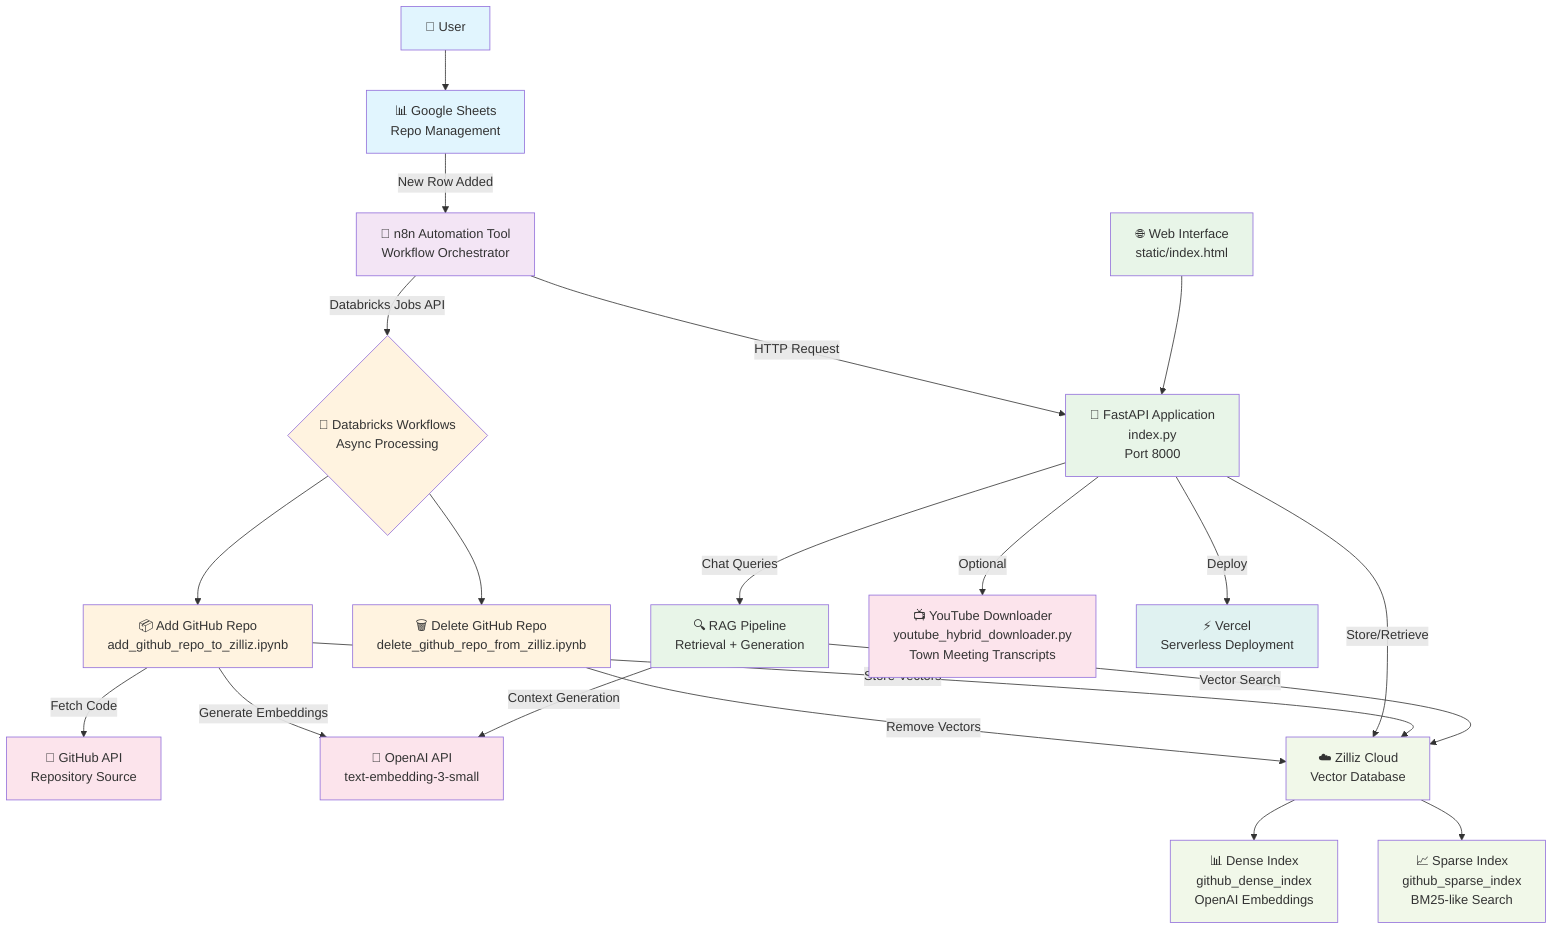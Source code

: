 graph TB
    %% User Layer
    User[👤 User] --> GoogleSheet[📊 Google Sheets<br/>Repo Management]
    
    %% Automation Trigger Layer
    GoogleSheet -->|New Row Added| N8N[🔄 n8n Automation Tool<br/>Workflow Orchestrator]
    
    %% API Gateway Layer
    N8N -->|HTTP Request| FastAPI[🚀 FastAPI Application<br/>index.py<br/>Port 8000]
    WebUI[🌐 Web Interface<br/>static/index.html] --> FastAPI
    
    %% Databricks Async Processing
    N8N -->|Databricks Jobs API| DBWorkflows{🧱 Databricks Workflows<br/>Async Processing}
    DBWorkflows --> AddRepo[📦 Add GitHub Repo<br/>add_github_repo_to_zilliz.ipynb]
    DBWorkflows --> DeleteRepo[🗑️ Delete GitHub Repo<br/>delete_github_repo_from_zilliz.ipynb]
    
    %% External Services
    AddRepo -->|Fetch Code| GitHub[🐙 GitHub API<br/>Repository Source]
    AddRepo -->|Generate Embeddings| OpenAI[🤖 OpenAI API<br/>text-embedding-3-small]
    DeleteRepo -->|Remove Vectors| ZillizCloud
    
    %% Vector Database Layer
    FastAPI -->|Store/Retrieve| ZillizCloud[☁️ Zilliz Cloud<br/>Vector Database]
    AddRepo -->|Store Vectors| ZillizCloud
    
    %% Internal Components
    ZillizCloud --> DenseIndex[📊 Dense Index<br/>github_dense_index<br/>OpenAI Embeddings]
    ZillizCloud --> SparseIndex[📈 Sparse Index<br/>github_sparse_index<br/>BM25-like Search]
    
    %% RAG Components
    FastAPI -->|Chat Queries| RAGPipeline[🔍 RAG Pipeline<br/>Retrieval + Generation]
    RAGPipeline -->|Vector Search| ZillizCloud
    RAGPipeline -->|Context Generation| OpenAI
    
    %% YouTube Processing
    FastAPI -->|Optional| YouTubeDownloader[📺 YouTube Downloader<br/>youtube_hybrid_downloader.py<br/>Town Meeting Transcripts]
    
    %% Deployment
    FastAPI -->|Deploy| Vercel[⚡ Vercel<br/>Serverless Deployment]
    
    %% Styling
    classDef userLayer fill:#e1f5fe
    classDef automationLayer fill:#f3e5f5
    classDef apiLayer fill:#e8f5e8
    classDef databricksLayer fill:#fff3e0
    classDef externalLayer fill:#fce4ec
    classDef vectorLayer fill:#f1f8e9
    classDef deployLayer fill:#e0f2f1
    
    class User,GoogleSheet userLayer
    class N8N automationLayer
    class FastAPI,WebUI,RAGPipeline apiLayer
    class DBWorkflows,AddRepo,DeleteRepo databricksLayer
    class GitHub,OpenAI,YouTubeDownloader externalLayer
    class ZillizCloud,DenseIndex,SparseIndex vectorLayer
    class Vercel deployLayer